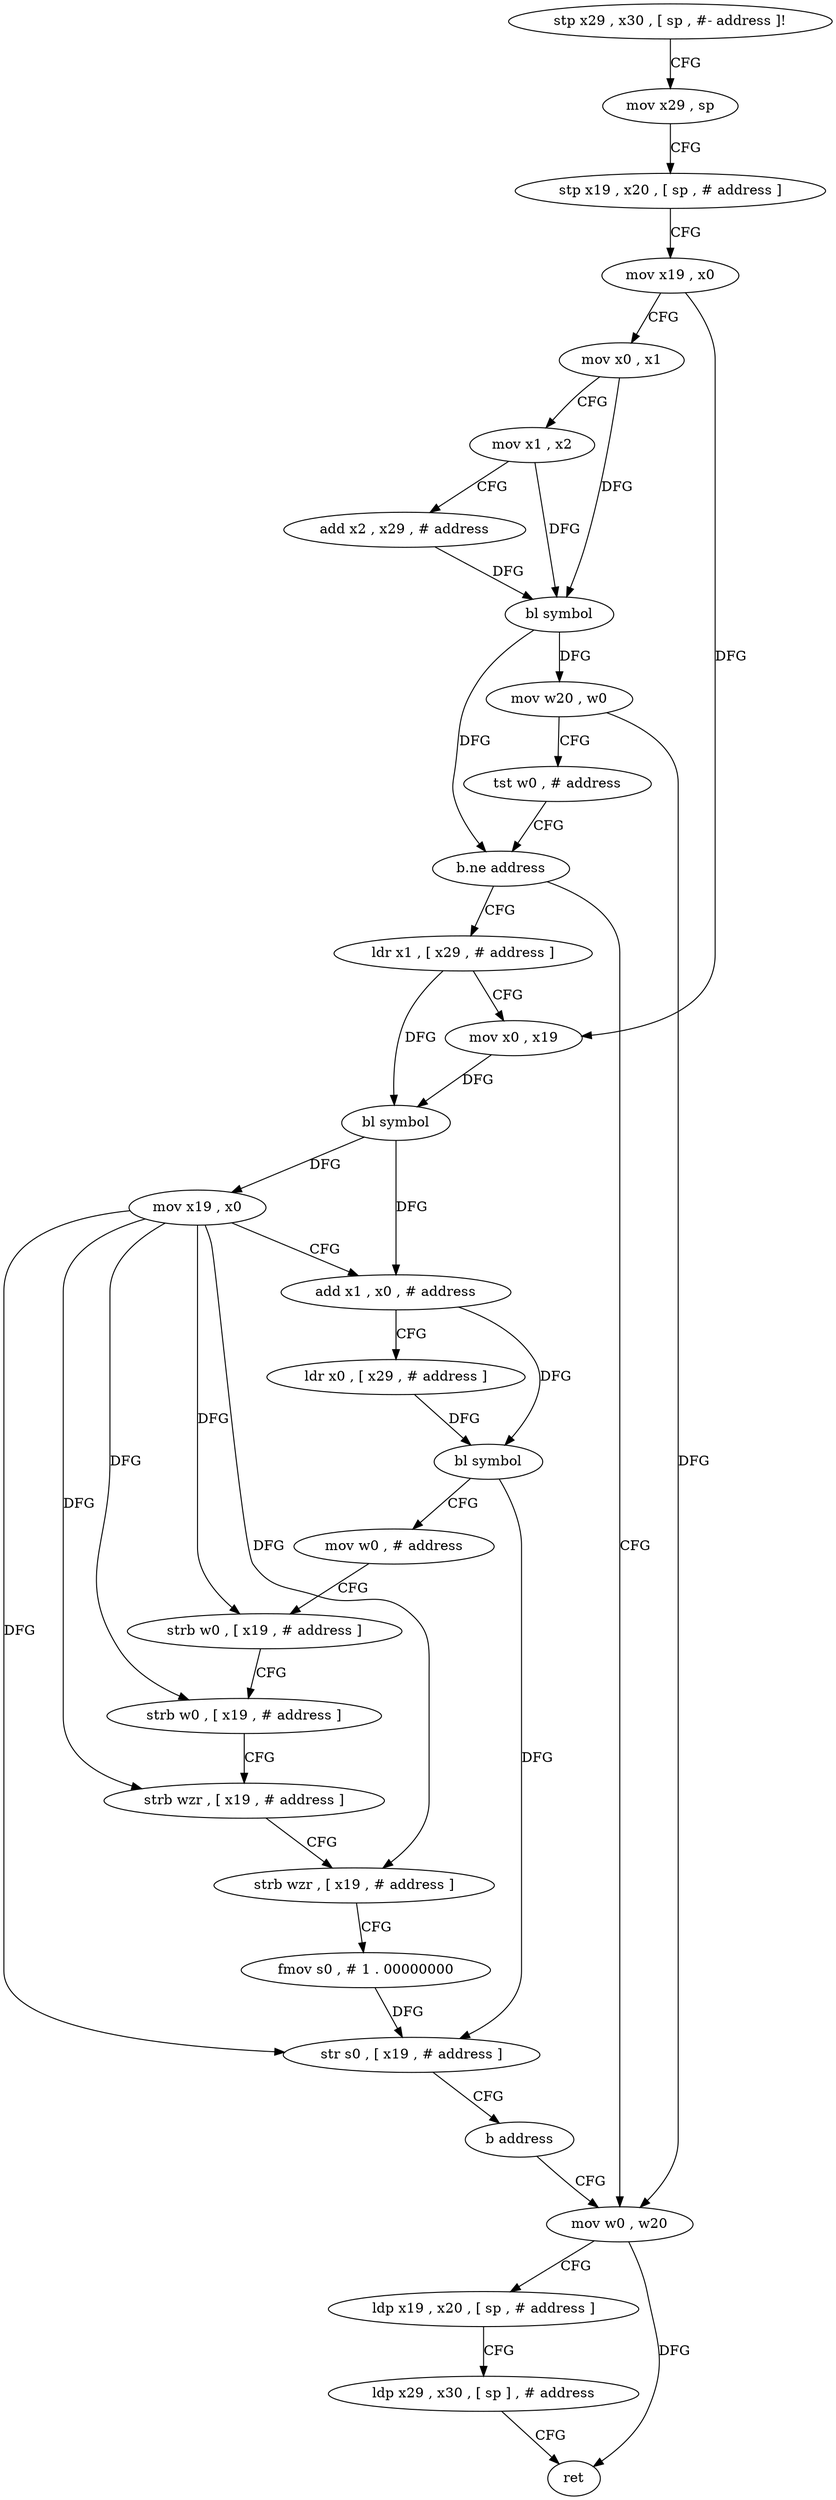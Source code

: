 digraph "func" {
"4251868" [label = "stp x29 , x30 , [ sp , #- address ]!" ]
"4251872" [label = "mov x29 , sp" ]
"4251876" [label = "stp x19 , x20 , [ sp , # address ]" ]
"4251880" [label = "mov x19 , x0" ]
"4251884" [label = "mov x0 , x1" ]
"4251888" [label = "mov x1 , x2" ]
"4251892" [label = "add x2 , x29 , # address" ]
"4251896" [label = "bl symbol" ]
"4251900" [label = "mov w20 , w0" ]
"4251904" [label = "tst w0 , # address" ]
"4251908" [label = "b.ne address" ]
"4251928" [label = "ldr x1 , [ x29 , # address ]" ]
"4251912" [label = "mov w0 , w20" ]
"4251932" [label = "mov x0 , x19" ]
"4251936" [label = "bl symbol" ]
"4251940" [label = "mov x19 , x0" ]
"4251944" [label = "add x1 , x0 , # address" ]
"4251948" [label = "ldr x0 , [ x29 , # address ]" ]
"4251952" [label = "bl symbol" ]
"4251956" [label = "mov w0 , # address" ]
"4251960" [label = "strb w0 , [ x19 , # address ]" ]
"4251964" [label = "strb w0 , [ x19 , # address ]" ]
"4251968" [label = "strb wzr , [ x19 , # address ]" ]
"4251972" [label = "strb wzr , [ x19 , # address ]" ]
"4251976" [label = "fmov s0 , # 1 . 00000000" ]
"4251980" [label = "str s0 , [ x19 , # address ]" ]
"4251984" [label = "b address" ]
"4251916" [label = "ldp x19 , x20 , [ sp , # address ]" ]
"4251920" [label = "ldp x29 , x30 , [ sp ] , # address" ]
"4251924" [label = "ret" ]
"4251868" -> "4251872" [ label = "CFG" ]
"4251872" -> "4251876" [ label = "CFG" ]
"4251876" -> "4251880" [ label = "CFG" ]
"4251880" -> "4251884" [ label = "CFG" ]
"4251880" -> "4251932" [ label = "DFG" ]
"4251884" -> "4251888" [ label = "CFG" ]
"4251884" -> "4251896" [ label = "DFG" ]
"4251888" -> "4251892" [ label = "CFG" ]
"4251888" -> "4251896" [ label = "DFG" ]
"4251892" -> "4251896" [ label = "DFG" ]
"4251896" -> "4251900" [ label = "DFG" ]
"4251896" -> "4251908" [ label = "DFG" ]
"4251900" -> "4251904" [ label = "CFG" ]
"4251900" -> "4251912" [ label = "DFG" ]
"4251904" -> "4251908" [ label = "CFG" ]
"4251908" -> "4251928" [ label = "CFG" ]
"4251908" -> "4251912" [ label = "CFG" ]
"4251928" -> "4251932" [ label = "CFG" ]
"4251928" -> "4251936" [ label = "DFG" ]
"4251912" -> "4251916" [ label = "CFG" ]
"4251912" -> "4251924" [ label = "DFG" ]
"4251932" -> "4251936" [ label = "DFG" ]
"4251936" -> "4251940" [ label = "DFG" ]
"4251936" -> "4251944" [ label = "DFG" ]
"4251940" -> "4251944" [ label = "CFG" ]
"4251940" -> "4251960" [ label = "DFG" ]
"4251940" -> "4251964" [ label = "DFG" ]
"4251940" -> "4251968" [ label = "DFG" ]
"4251940" -> "4251972" [ label = "DFG" ]
"4251940" -> "4251980" [ label = "DFG" ]
"4251944" -> "4251948" [ label = "CFG" ]
"4251944" -> "4251952" [ label = "DFG" ]
"4251948" -> "4251952" [ label = "DFG" ]
"4251952" -> "4251956" [ label = "CFG" ]
"4251952" -> "4251980" [ label = "DFG" ]
"4251956" -> "4251960" [ label = "CFG" ]
"4251960" -> "4251964" [ label = "CFG" ]
"4251964" -> "4251968" [ label = "CFG" ]
"4251968" -> "4251972" [ label = "CFG" ]
"4251972" -> "4251976" [ label = "CFG" ]
"4251976" -> "4251980" [ label = "DFG" ]
"4251980" -> "4251984" [ label = "CFG" ]
"4251984" -> "4251912" [ label = "CFG" ]
"4251916" -> "4251920" [ label = "CFG" ]
"4251920" -> "4251924" [ label = "CFG" ]
}
